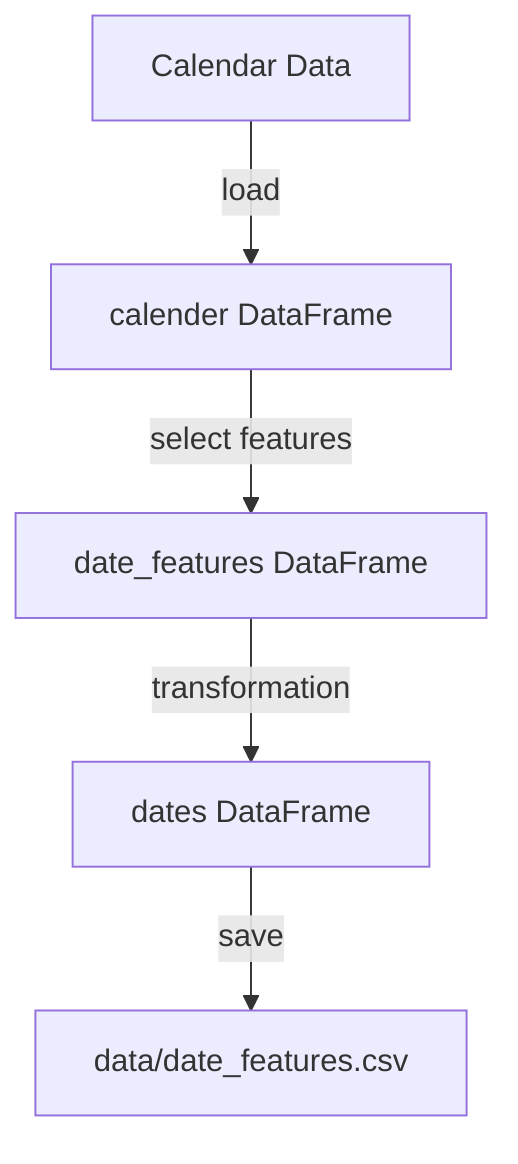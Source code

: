 flowchart TD
    A["Calendar Data"] -->|load| B["calender DataFrame"]
    B -->|select features| C["date_features DataFrame"]
    C -->|transformation| D["dates DataFrame"]
    D -->|save| E["data/date_features.csv"]
    %% Nodes Explanation
    %% A: Source CSV file containing calendar-related data.
    %% B: DataFrame containing the loaded calendar data.
    %% C: Subset of calendar data with specific selected columns.
    %% D: DataFrame created through concatenation, one-hot encoding, and normalization.
    %% E: Final structure saved as CSV for further use.